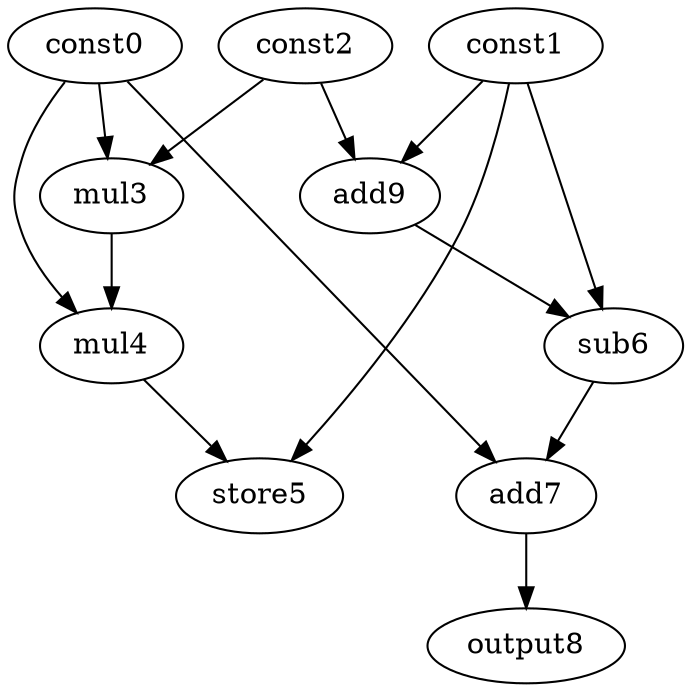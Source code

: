digraph G { 
const0[opcode=const]; 
const1[opcode=const]; 
const2[opcode=const]; 
mul3[opcode=mul]; 
mul4[opcode=mul]; 
store5[opcode=store]; 
sub6[opcode=sub]; 
add7[opcode=add]; 
output8[opcode=output]; 
add9[opcode=add]; 
const0->mul3[operand=0];
const2->mul3[operand=1];
const1->add9[operand=0];
const2->add9[operand=1];
const0->mul4[operand=0];
mul3->mul4[operand=1];
const1->sub6[operand=0];
add9->sub6[operand=1];
const1->store5[operand=0];
mul4->store5[operand=1];
const0->add7[operand=0];
sub6->add7[operand=1];
add7->output8[operand=0];
}

